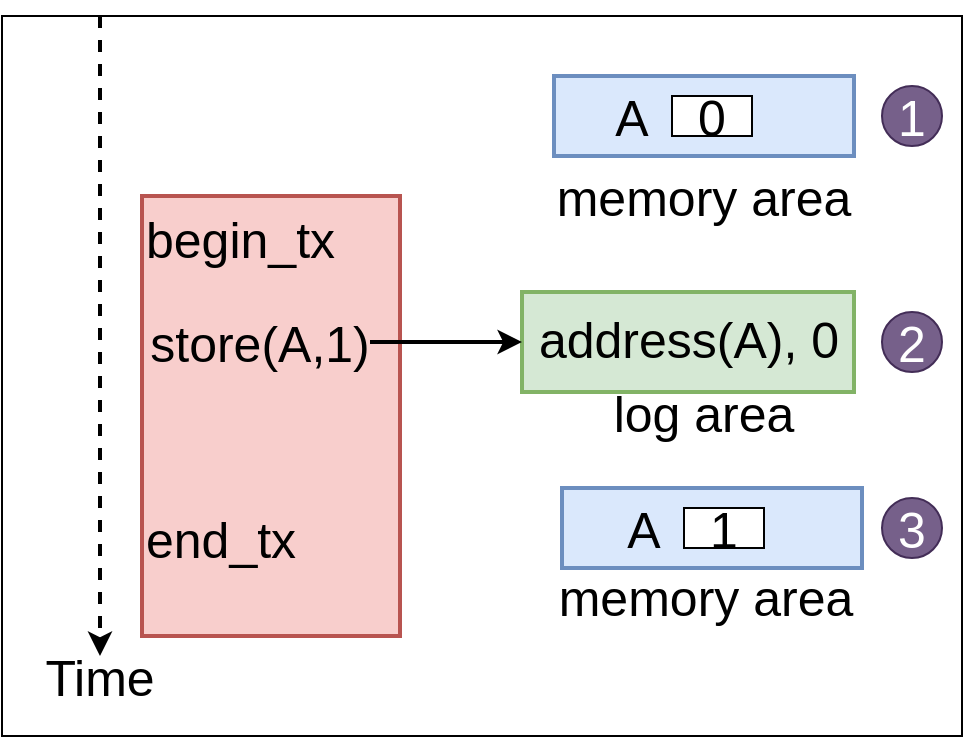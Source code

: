 <mxfile version="15.8.3" type="github"><diagram id="FeOVo2In9aZyyjj7PISx" name="Page-1"><mxGraphModel dx="1230" dy="722" grid="1" gridSize="10" guides="1" tooltips="1" connect="1" arrows="1" fold="1" page="1" pageScale="1" pageWidth="850" pageHeight="1100" math="0" shadow="0"><root><mxCell id="0"/><mxCell id="1" parent="0"/><mxCell id="bcKeA9mukgD3mRWxeDYU-1" value="" style="rounded=0;whiteSpace=wrap;html=1;fontSize=25;fontColor=#000000;align=left;fillColor=#FFFFFF;fontStyle=0" parent="1" vertex="1"><mxGeometry x="150" y="70" width="480" height="360" as="geometry"/></mxCell><mxCell id="bcKeA9mukgD3mRWxeDYU-2" value="" style="rounded=0;whiteSpace=wrap;html=1;fillColor=#d5e8d4;strokeColor=#82b366;strokeWidth=2;fontStyle=0;fontSize=25;" parent="1" vertex="1"><mxGeometry x="410" y="208" width="166" height="50" as="geometry"/></mxCell><mxCell id="bcKeA9mukgD3mRWxeDYU-3" value="begin_tx&lt;br style=&quot;font-size: 25px&quot;&gt;&amp;nbsp;&lt;br style=&quot;font-size: 25px&quot;&gt;&lt;br style=&quot;font-size: 25px&quot;&gt;&lt;br style=&quot;font-size: 25px&quot;&gt;&lt;span style=&quot;font-size: 25px&quot;&gt;&lt;br style=&quot;font-size: 25px&quot;&gt;end_tx&lt;/span&gt;" style="text;html=1;fillColor=#f8cecc;align=left;verticalAlign=top;whiteSpace=wrap;rounded=0;fontSize=25;strokeWidth=2;strokeColor=#b85450;fontStyle=0" parent="1" vertex="1"><mxGeometry x="220" y="160" width="129" height="220" as="geometry"/></mxCell><mxCell id="bcKeA9mukgD3mRWxeDYU-4" value="memory area" style="text;html=1;strokeColor=none;fillColor=none;align=center;verticalAlign=middle;whiteSpace=wrap;rounded=0;fontSize=25;fontStyle=0" parent="1" vertex="1"><mxGeometry x="423" y="150" width="156" height="20" as="geometry"/></mxCell><mxCell id="bcKeA9mukgD3mRWxeDYU-5" value="" style="endArrow=classic;html=1;fontSize=25;strokeWidth=2;dashed=1;fontStyle=0" parent="1" target="bcKeA9mukgD3mRWxeDYU-9" edge="1"><mxGeometry width="50" height="50" relative="1" as="geometry"><mxPoint x="199" y="70" as="sourcePoint"/><mxPoint x="199" y="400" as="targetPoint"/></mxGeometry></mxCell><mxCell id="bcKeA9mukgD3mRWxeDYU-6" value="" style="rounded=0;whiteSpace=wrap;html=1;fontSize=25;fillColor=#dae8fc;strokeColor=#6c8ebf;strokeWidth=2;fontStyle=0" parent="1" vertex="1"><mxGeometry x="430" y="306" width="150" height="40" as="geometry"/></mxCell><mxCell id="bcKeA9mukgD3mRWxeDYU-7" value="" style="rounded=0;whiteSpace=wrap;html=1;fontSize=25;strokeWidth=2;fillColor=#dae8fc;strokeColor=#6c8ebf;fontStyle=0" parent="1" vertex="1"><mxGeometry x="426" y="100" width="150" height="40" as="geometry"/></mxCell><mxCell id="bcKeA9mukgD3mRWxeDYU-8" value="log area" style="text;html=1;strokeColor=none;fillColor=none;align=center;verticalAlign=middle;whiteSpace=wrap;rounded=0;fontSize=25;fontStyle=0" parent="1" vertex="1"><mxGeometry x="451" y="258" width="100" height="20" as="geometry"/></mxCell><mxCell id="bcKeA9mukgD3mRWxeDYU-9" value="Time" style="text;html=1;strokeColor=none;fillColor=none;align=center;verticalAlign=middle;whiteSpace=wrap;rounded=0;fontSize=25;fontStyle=0" parent="1" vertex="1"><mxGeometry x="179" y="390" width="40" height="20" as="geometry"/></mxCell><mxCell id="bcKeA9mukgD3mRWxeDYU-10" style="edgeStyle=orthogonalEdgeStyle;rounded=0;orthogonalLoop=1;jettySize=auto;html=1;entryX=0;entryY=0.5;entryDx=0;entryDy=0;fontSize=25;fontColor=#000000;strokeWidth=2;fontStyle=0" parent="1" source="bcKeA9mukgD3mRWxeDYU-11" target="bcKeA9mukgD3mRWxeDYU-2" edge="1"><mxGeometry relative="1" as="geometry"/></mxCell><mxCell id="bcKeA9mukgD3mRWxeDYU-11" value="store(A,1)" style="text;html=1;strokeColor=none;fillColor=none;align=center;verticalAlign=middle;whiteSpace=wrap;rounded=0;fontSize=25;fontStyle=0" parent="1" vertex="1"><mxGeometry x="224" y="223" width="110" height="20" as="geometry"/></mxCell><mxCell id="bcKeA9mukgD3mRWxeDYU-12" value="address(A), 0" style="text;html=1;strokeColor=none;fillColor=none;align=center;verticalAlign=middle;whiteSpace=wrap;rounded=0;fontSize=25;fontStyle=0" parent="1" vertex="1"><mxGeometry x="411" y="221" width="165" height="20" as="geometry"/></mxCell><mxCell id="bcKeA9mukgD3mRWxeDYU-13" value="memory area" style="text;html=1;strokeColor=none;fillColor=none;align=center;verticalAlign=middle;whiteSpace=wrap;rounded=0;fontSize=25;fontStyle=0" parent="1" vertex="1"><mxGeometry x="427" y="350" width="150" height="20" as="geometry"/></mxCell><mxCell id="bcKeA9mukgD3mRWxeDYU-14" value="A" style="text;html=1;strokeColor=none;fillColor=none;align=center;verticalAlign=middle;whiteSpace=wrap;rounded=0;fontSize=25;fontColor=#000000;fontStyle=0" parent="1" vertex="1"><mxGeometry x="445" y="110" width="40" height="20" as="geometry"/></mxCell><mxCell id="bcKeA9mukgD3mRWxeDYU-15" value="3" style="ellipse;whiteSpace=wrap;html=1;aspect=fixed;fontSize=25;fontColor=#ffffff;fillColor=#76608a;align=center;fontStyle=0;strokeColor=#432D57;" parent="1" vertex="1"><mxGeometry x="590" y="311" width="30" height="30" as="geometry"/></mxCell><mxCell id="bcKeA9mukgD3mRWxeDYU-16" value="2" style="ellipse;whiteSpace=wrap;html=1;aspect=fixed;fontSize=25;fontColor=#ffffff;fillColor=#76608a;align=center;fontStyle=0;strokeColor=#432D57;" parent="1" vertex="1"><mxGeometry x="590" y="218" width="30" height="30" as="geometry"/></mxCell><mxCell id="bcKeA9mukgD3mRWxeDYU-17" value="1" style="ellipse;whiteSpace=wrap;html=1;aspect=fixed;fontSize=25;fontColor=#ffffff;fillColor=#76608a;align=center;fontStyle=0;strokeColor=#432D57;" parent="1" vertex="1"><mxGeometry x="590" y="105" width="30" height="30" as="geometry"/></mxCell><mxCell id="bcKeA9mukgD3mRWxeDYU-18" value="0" style="rounded=0;whiteSpace=wrap;html=1;fontSize=25;fontColor=#000000;fillColor=#FFFFFF;align=center;fontStyle=0" parent="1" vertex="1"><mxGeometry x="485" y="110" width="40" height="20" as="geometry"/></mxCell><mxCell id="bcKeA9mukgD3mRWxeDYU-19" value="1" style="rounded=0;whiteSpace=wrap;html=1;fontSize=25;fontColor=#000000;fillColor=#FFFFFF;align=center;fontStyle=0" parent="1" vertex="1"><mxGeometry x="491" y="316" width="40" height="20" as="geometry"/></mxCell><mxCell id="bcKeA9mukgD3mRWxeDYU-20" value="A" style="text;html=1;strokeColor=none;fillColor=none;align=center;verticalAlign=middle;whiteSpace=wrap;rounded=0;fontSize=25;fontColor=#000000;fontStyle=0" parent="1" vertex="1"><mxGeometry x="451" y="316" width="40" height="20" as="geometry"/></mxCell></root></mxGraphModel></diagram></mxfile>